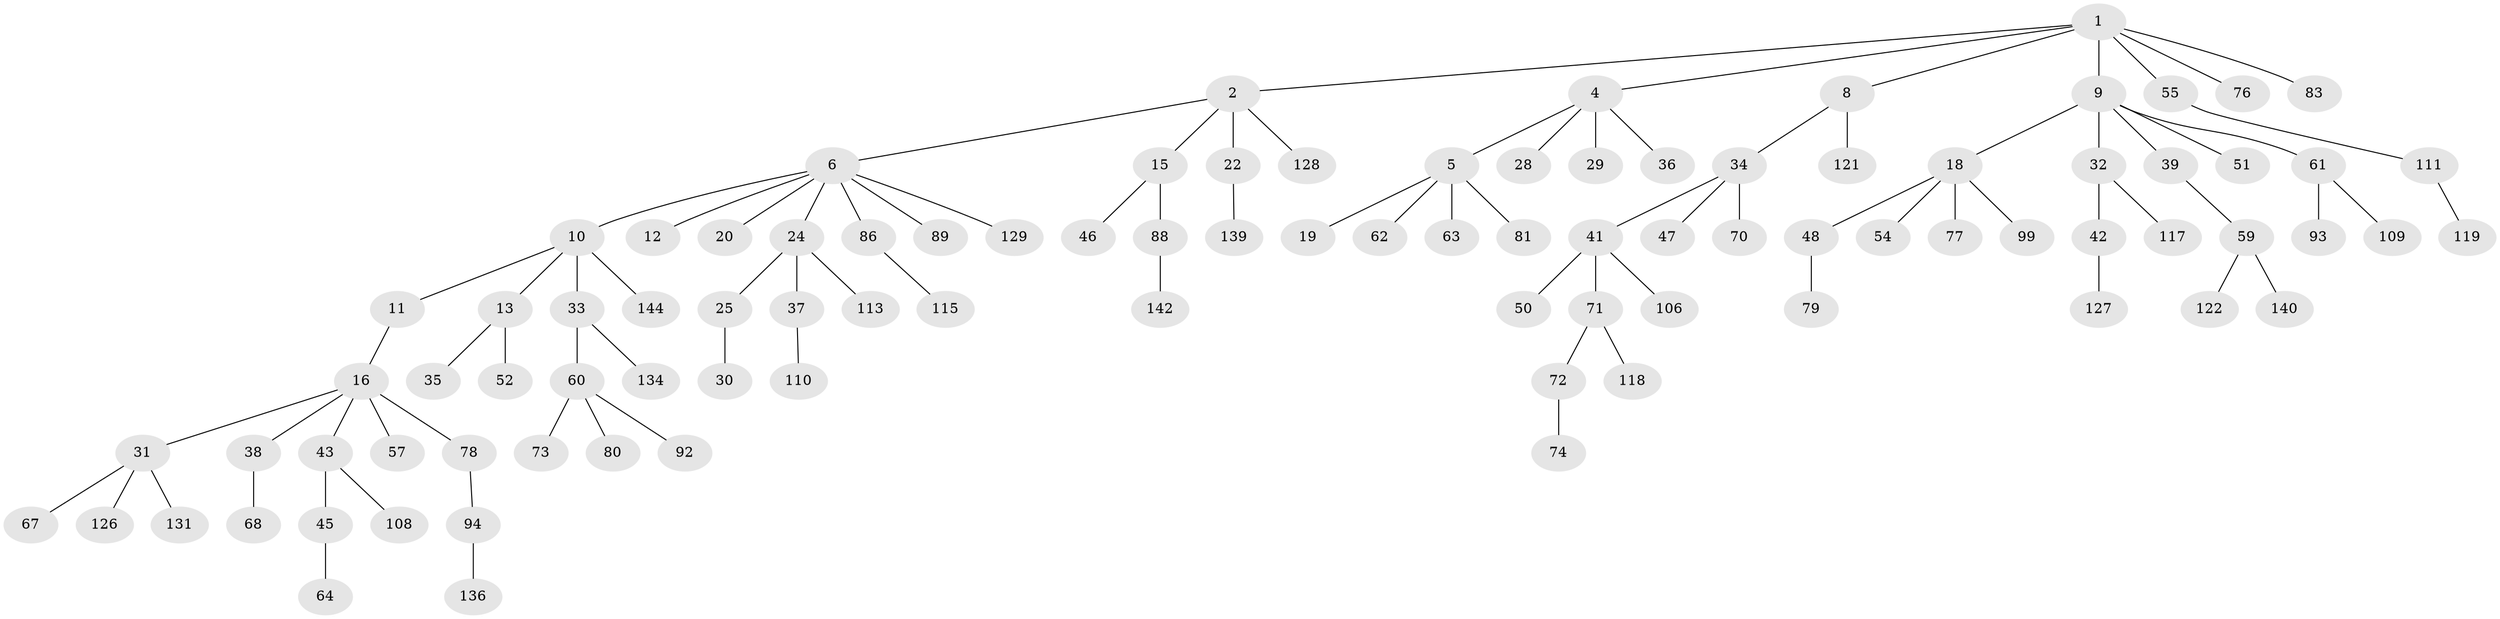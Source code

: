 // Generated by graph-tools (version 1.1) at 2025/24/03/03/25 07:24:06]
// undirected, 94 vertices, 93 edges
graph export_dot {
graph [start="1"]
  node [color=gray90,style=filled];
  1 [super="+3"];
  2;
  4 [super="+14"];
  5 [super="+44"];
  6 [super="+7"];
  8 [super="+95"];
  9 [super="+21"];
  10 [super="+141"];
  11 [super="+23"];
  12 [super="+27"];
  13 [super="+91"];
  15 [super="+132"];
  16 [super="+17"];
  18 [super="+40"];
  19;
  20 [super="+100"];
  22;
  24 [super="+26"];
  25;
  28;
  29;
  30 [super="+120"];
  31 [super="+123"];
  32 [super="+84"];
  33 [super="+53"];
  34 [super="+104"];
  35 [super="+124"];
  36;
  37 [super="+75"];
  38;
  39 [super="+49"];
  41 [super="+69"];
  42;
  43 [super="+56"];
  45;
  46 [super="+112"];
  47;
  48;
  50;
  51 [super="+58"];
  52 [super="+85"];
  54 [super="+98"];
  55 [super="+66"];
  57;
  59 [super="+97"];
  60 [super="+96"];
  61 [super="+65"];
  62;
  63 [super="+102"];
  64 [super="+116"];
  67 [super="+87"];
  68;
  70;
  71;
  72 [super="+107"];
  73 [super="+138"];
  74;
  76 [super="+133"];
  77 [super="+125"];
  78 [super="+105"];
  79 [super="+82"];
  80;
  81;
  83 [super="+101"];
  86 [super="+90"];
  88 [super="+103"];
  89;
  92;
  93;
  94;
  99;
  106;
  108;
  109;
  110 [super="+114"];
  111;
  113;
  115;
  117;
  118;
  119 [super="+143"];
  121;
  122;
  126 [super="+130"];
  127;
  128;
  129;
  131 [super="+135"];
  134;
  136 [super="+137"];
  139;
  140;
  142;
  144;
  1 -- 2;
  1 -- 4;
  1 -- 8;
  1 -- 55;
  1 -- 83;
  1 -- 76;
  1 -- 9;
  2 -- 6;
  2 -- 15;
  2 -- 22;
  2 -- 128;
  4 -- 5;
  4 -- 28;
  4 -- 36;
  4 -- 29;
  5 -- 19;
  5 -- 62;
  5 -- 81;
  5 -- 63;
  6 -- 10;
  6 -- 12;
  6 -- 86;
  6 -- 129;
  6 -- 24;
  6 -- 89;
  6 -- 20;
  8 -- 34;
  8 -- 121;
  9 -- 18;
  9 -- 51;
  9 -- 61;
  9 -- 32;
  9 -- 39;
  10 -- 11;
  10 -- 13;
  10 -- 33;
  10 -- 144;
  11 -- 16;
  13 -- 35;
  13 -- 52;
  15 -- 46;
  15 -- 88;
  16 -- 31;
  16 -- 38;
  16 -- 43;
  16 -- 57;
  16 -- 78;
  18 -- 48;
  18 -- 99;
  18 -- 77;
  18 -- 54;
  22 -- 139;
  24 -- 25;
  24 -- 113;
  24 -- 37;
  25 -- 30;
  31 -- 67;
  31 -- 126;
  31 -- 131;
  32 -- 42;
  32 -- 117;
  33 -- 60;
  33 -- 134;
  34 -- 41;
  34 -- 47;
  34 -- 70;
  37 -- 110;
  38 -- 68;
  39 -- 59;
  41 -- 50;
  41 -- 106;
  41 -- 71;
  42 -- 127;
  43 -- 45;
  43 -- 108;
  45 -- 64;
  48 -- 79;
  55 -- 111;
  59 -- 122;
  59 -- 140;
  60 -- 73;
  60 -- 80;
  60 -- 92;
  61 -- 93;
  61 -- 109;
  71 -- 72;
  71 -- 118;
  72 -- 74;
  78 -- 94;
  86 -- 115;
  88 -- 142;
  94 -- 136;
  111 -- 119;
}
